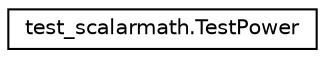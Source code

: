 digraph "Graphical Class Hierarchy"
{
 // LATEX_PDF_SIZE
  edge [fontname="Helvetica",fontsize="10",labelfontname="Helvetica",labelfontsize="10"];
  node [fontname="Helvetica",fontsize="10",shape=record];
  rankdir="LR";
  Node0 [label="test_scalarmath.TestPower",height=0.2,width=0.4,color="black", fillcolor="white", style="filled",URL="$classtest__scalarmath_1_1TestPower.html",tooltip=" "];
}
